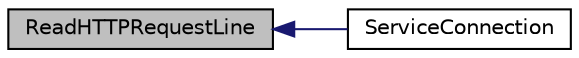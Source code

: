 digraph "ReadHTTPRequestLine"
{
  edge [fontname="Helvetica",fontsize="10",labelfontname="Helvetica",labelfontsize="10"];
  node [fontname="Helvetica",fontsize="10",shape=record];
  rankdir="LR";
  Node103 [label="ReadHTTPRequestLine",height=0.2,width=0.4,color="black", fillcolor="grey75", style="filled", fontcolor="black"];
  Node103 -> Node104 [dir="back",color="midnightblue",fontsize="10",style="solid",fontname="Helvetica"];
  Node104 [label="ServiceConnection",height=0.2,width=0.4,color="black", fillcolor="white", style="filled",URL="$rpcserver_8cpp.html#adda5af922ba2f27c9f6219394d3c4f4c"];
}
